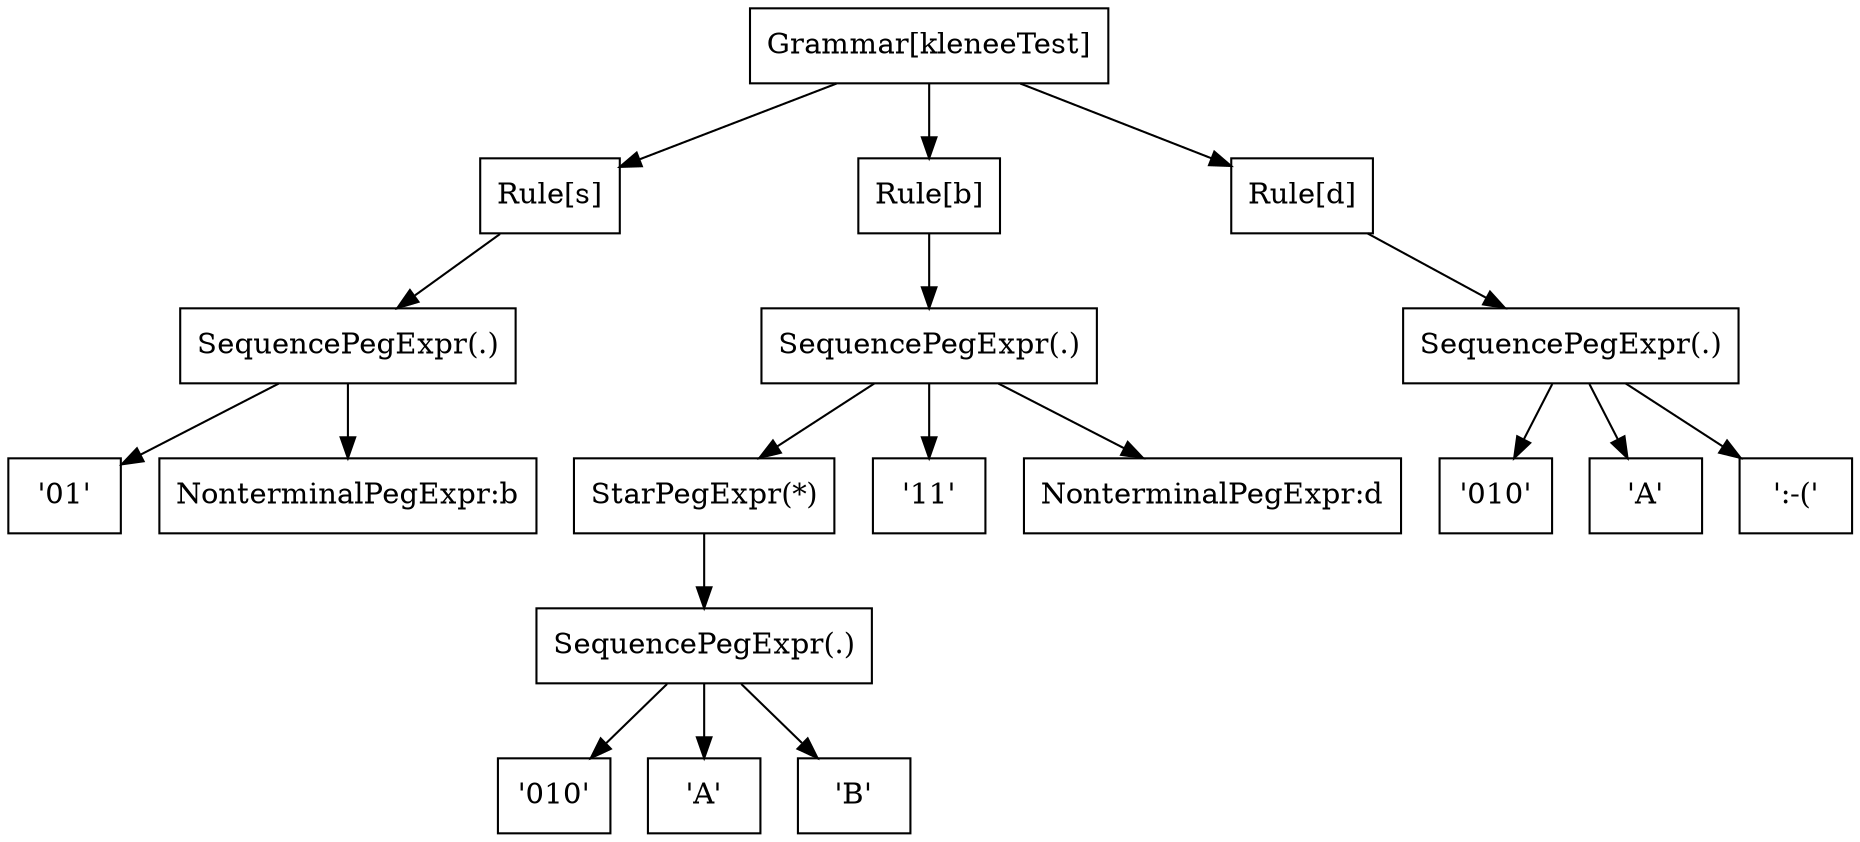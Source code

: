 Digraph kleneeTest {
  node [shape="box"];
  grammar [label = "Grammar[kleneeTest]"];

  sRule [label = "Rule[s]"];
  grammar -> sRule;
  SequencePeg0 [label = "SequencePegExpr(.)"];
  sRule -> SequencePeg0;
  LiteralPeg1 [label = "'01'"];
  SequencePeg0 -> LiteralPeg1;
  NonterminalPeg2 [label = "NonterminalPegExpr:b"];
  SequencePeg0 -> NonterminalPeg2;
  bRule [label = "Rule[b]"];
  grammar -> bRule;
  SequencePeg3 [label = "SequencePegExpr(.)"];
  bRule -> SequencePeg3;
  KleenePeg4 [label = "StarPegExpr(*)"];
  SequencePeg3 -> KleenePeg4;
  SequencePeg5 [label = "SequencePegExpr(.)"];
  KleenePeg4 -> SequencePeg5;
  LiteralPeg6 [label = "'010'"];
  SequencePeg5 -> LiteralPeg6;
  LiteralPeg7 [label = "'A'"];
  SequencePeg5 -> LiteralPeg7;
  LiteralPeg8 [label = "'B'"];
  SequencePeg5 -> LiteralPeg8;
  LiteralPeg9 [label = "'11'"];
  SequencePeg3 -> LiteralPeg9;
  NonterminalPeg10 [label = "NonterminalPegExpr:d"];
  SequencePeg3 -> NonterminalPeg10;
  dRule [label = "Rule[d]"];
  grammar -> dRule;
  SequencePeg11 [label = "SequencePegExpr(.)"];
  dRule -> SequencePeg11;
  LiteralPeg12 [label = "'010'"];
  SequencePeg11 -> LiteralPeg12;
  LiteralPeg13 [label = "'A'"];
  SequencePeg11 -> LiteralPeg13;
  LiteralPeg14 [label = "':-('"];
  SequencePeg11 -> LiteralPeg14;
}